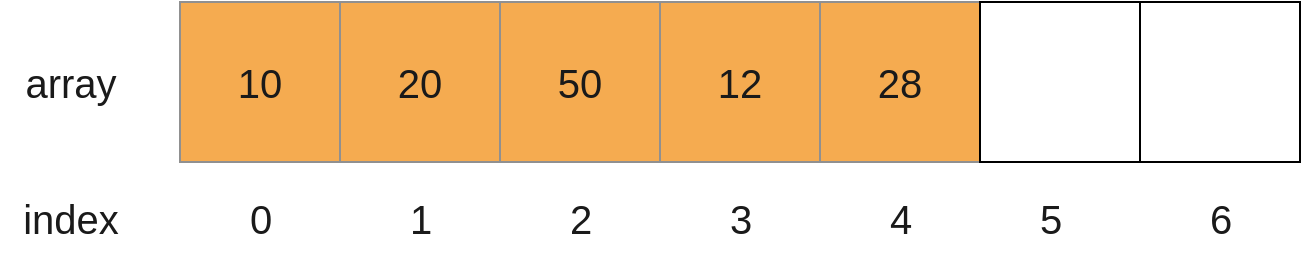<mxfile version="27.0.5">
  <diagram name="第 1 页" id="nHiI9n7FexRCJN3bG0H2">
    <mxGraphModel dx="1234" dy="803" grid="1" gridSize="10" guides="1" tooltips="1" connect="1" arrows="1" fold="1" page="1" pageScale="1" pageWidth="827" pageHeight="1169" math="0" shadow="0">
      <root>
        <mxCell id="0" />
        <mxCell id="1" parent="0" />
        <mxCell id="15v3zkf-7g8gOi3cttDV-1" value="10" style="whiteSpace=wrap;html=1;aspect=fixed;fontSize=20;labelBackgroundColor=none;fillColor=#F5AB50;strokeColor=#909090;fontColor=#1A1A1A;" parent="1" vertex="1">
          <mxGeometry x="120" y="200" width="80" height="80" as="geometry" />
        </mxCell>
        <mxCell id="15v3zkf-7g8gOi3cttDV-2" value="20" style="whiteSpace=wrap;html=1;aspect=fixed;fontSize=20;labelBackgroundColor=none;fillColor=#F5AB50;strokeColor=#909090;fontColor=#1A1A1A;" parent="1" vertex="1">
          <mxGeometry x="200" y="200" width="80" height="80" as="geometry" />
        </mxCell>
        <mxCell id="15v3zkf-7g8gOi3cttDV-3" value="50" style="whiteSpace=wrap;html=1;aspect=fixed;fontSize=20;labelBackgroundColor=none;fillColor=#F5AB50;strokeColor=#909090;fontColor=#1A1A1A;" parent="1" vertex="1">
          <mxGeometry x="280" y="200" width="80" height="80" as="geometry" />
        </mxCell>
        <mxCell id="15v3zkf-7g8gOi3cttDV-4" value="12" style="whiteSpace=wrap;html=1;aspect=fixed;fontSize=20;labelBackgroundColor=none;fillColor=#F5AB50;strokeColor=#909090;fontColor=#1A1A1A;" parent="1" vertex="1">
          <mxGeometry x="360" y="200" width="80" height="80" as="geometry" />
        </mxCell>
        <mxCell id="15v3zkf-7g8gOi3cttDV-5" value="28" style="whiteSpace=wrap;html=1;aspect=fixed;fontSize=20;labelBackgroundColor=none;fillColor=#F5AB50;strokeColor=#909090;fontColor=#1A1A1A;" parent="1" vertex="1">
          <mxGeometry x="440" y="200" width="80" height="80" as="geometry" />
        </mxCell>
        <mxCell id="15v3zkf-7g8gOi3cttDV-6" value="" style="whiteSpace=wrap;html=1;aspect=fixed;fontSize=20;labelBackgroundColor=none;" parent="1" vertex="1">
          <mxGeometry x="520" y="200" width="80" height="80" as="geometry" />
        </mxCell>
        <mxCell id="15v3zkf-7g8gOi3cttDV-7" value="" style="whiteSpace=wrap;html=1;aspect=fixed;fontSize=20;labelBackgroundColor=none;" parent="1" vertex="1">
          <mxGeometry x="600" y="200" width="80" height="80" as="geometry" />
        </mxCell>
        <mxCell id="15v3zkf-7g8gOi3cttDV-8" value="0" style="text;html=1;align=center;verticalAlign=middle;resizable=0;points=[];autosize=1;strokeColor=none;fillColor=none;fontSize=20;labelBackgroundColor=none;fontColor=#1A1A1A;" parent="1" vertex="1">
          <mxGeometry x="145" y="288" width="30" height="40" as="geometry" />
        </mxCell>
        <mxCell id="15v3zkf-7g8gOi3cttDV-9" value="array" style="text;html=1;align=center;verticalAlign=middle;resizable=0;points=[];autosize=1;strokeColor=none;fillColor=none;fontSize=20;labelBackgroundColor=none;fontColor=#1A1A1A;" parent="1" vertex="1">
          <mxGeometry x="30" y="220" width="70" height="40" as="geometry" />
        </mxCell>
        <mxCell id="15v3zkf-7g8gOi3cttDV-10" value="index" style="text;html=1;align=center;verticalAlign=middle;resizable=0;points=[];autosize=1;strokeColor=none;fillColor=none;fontSize=20;labelBackgroundColor=none;fontColor=#1A1A1A;" parent="1" vertex="1">
          <mxGeometry x="30" y="288" width="70" height="40" as="geometry" />
        </mxCell>
        <mxCell id="15v3zkf-7g8gOi3cttDV-11" value="1" style="text;html=1;align=center;verticalAlign=middle;resizable=0;points=[];autosize=1;strokeColor=none;fillColor=none;fontSize=20;labelBackgroundColor=none;fontColor=#1A1A1A;" parent="1" vertex="1">
          <mxGeometry x="225" y="288" width="30" height="40" as="geometry" />
        </mxCell>
        <mxCell id="15v3zkf-7g8gOi3cttDV-12" value="2" style="text;html=1;align=center;verticalAlign=middle;resizable=0;points=[];autosize=1;strokeColor=none;fillColor=none;fontSize=20;labelBackgroundColor=none;fontColor=#1A1A1A;" parent="1" vertex="1">
          <mxGeometry x="305" y="288" width="30" height="40" as="geometry" />
        </mxCell>
        <mxCell id="15v3zkf-7g8gOi3cttDV-13" value="3" style="text;html=1;align=center;verticalAlign=middle;resizable=0;points=[];autosize=1;strokeColor=none;fillColor=none;fontSize=20;labelBackgroundColor=none;fontColor=#1A1A1A;" parent="1" vertex="1">
          <mxGeometry x="385" y="288" width="30" height="40" as="geometry" />
        </mxCell>
        <mxCell id="15v3zkf-7g8gOi3cttDV-14" value="4" style="text;html=1;align=center;verticalAlign=middle;resizable=0;points=[];autosize=1;strokeColor=none;fillColor=none;fontSize=20;labelBackgroundColor=none;fontColor=#1A1A1A;" parent="1" vertex="1">
          <mxGeometry x="465" y="288" width="30" height="40" as="geometry" />
        </mxCell>
        <mxCell id="15v3zkf-7g8gOi3cttDV-15" value="5" style="text;html=1;align=center;verticalAlign=middle;resizable=0;points=[];autosize=1;strokeColor=none;fillColor=none;fontSize=20;labelBackgroundColor=none;fontColor=#1A1A1A;" parent="1" vertex="1">
          <mxGeometry x="540" y="288" width="30" height="40" as="geometry" />
        </mxCell>
        <mxCell id="15v3zkf-7g8gOi3cttDV-16" value="6" style="text;html=1;align=center;verticalAlign=middle;resizable=0;points=[];autosize=1;strokeColor=none;fillColor=none;fontSize=20;labelBackgroundColor=none;fontColor=#1A1A1A;" parent="1" vertex="1">
          <mxGeometry x="625" y="288" width="30" height="40" as="geometry" />
        </mxCell>
      </root>
    </mxGraphModel>
  </diagram>
</mxfile>
